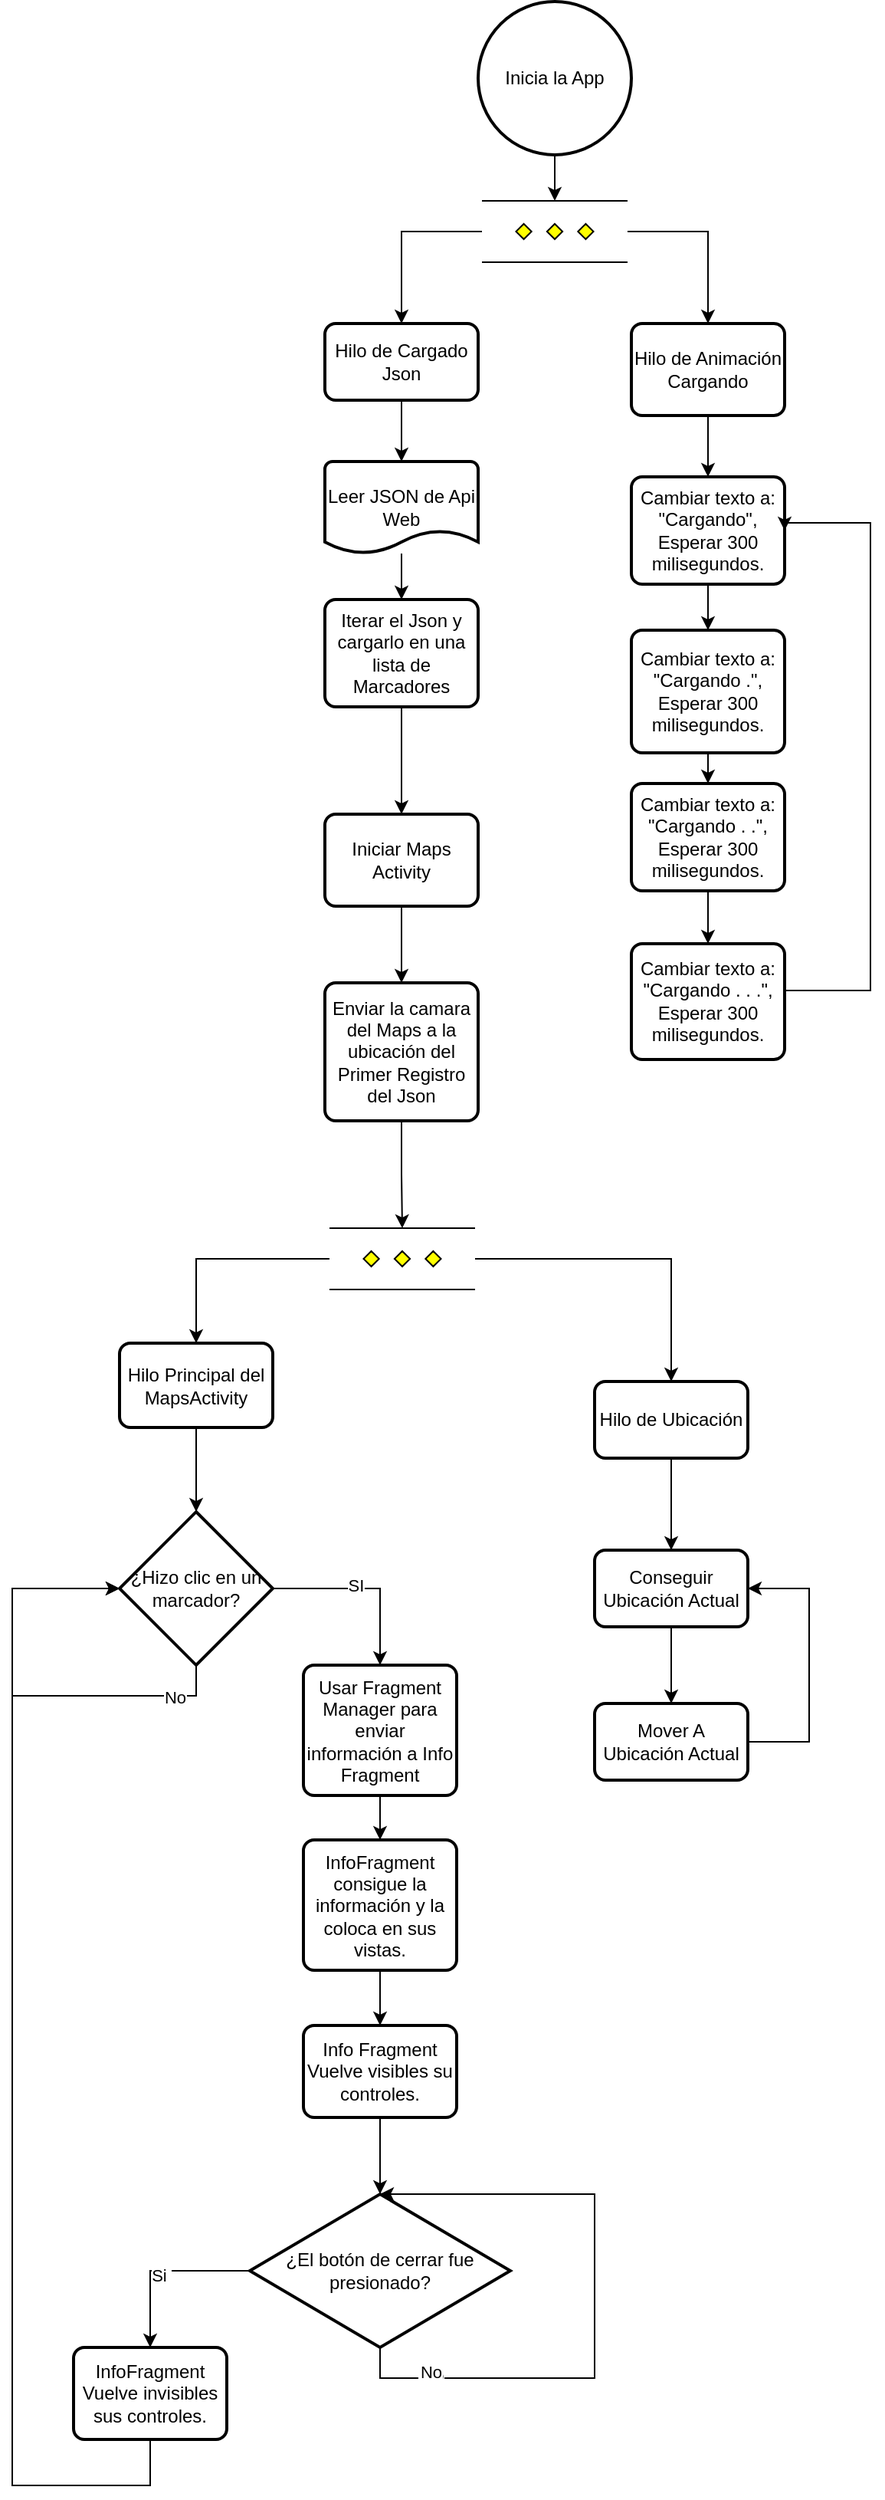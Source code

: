 <mxfile version="14.7.0" type="device"><diagram id="f9Jk0qmgf-imWe26JOhw" name="Page-1"><mxGraphModel dx="1387" dy="1945" grid="1" gridSize="10" guides="1" tooltips="1" connect="1" arrows="1" fold="1" page="1" pageScale="1" pageWidth="827" pageHeight="1169" math="0" shadow="0"><root><mxCell id="0"/><mxCell id="1" parent="0"/><mxCell id="u9-R5kqkQo2qNiH23HF--24" style="edgeStyle=orthogonalEdgeStyle;rounded=0;orthogonalLoop=1;jettySize=auto;html=1;entryX=0.5;entryY=0;entryDx=0;entryDy=0;entryPerimeter=0;" edge="1" parent="1" source="u9-R5kqkQo2qNiH23HF--1" target="u9-R5kqkQo2qNiH23HF--23"><mxGeometry relative="1" as="geometry"/></mxCell><mxCell id="u9-R5kqkQo2qNiH23HF--1" value="Inicia la App" style="strokeWidth=2;html=1;shape=mxgraph.flowchart.start_2;whiteSpace=wrap;" vertex="1" parent="1"><mxGeometry x="364" y="-30" width="100" height="100" as="geometry"/></mxCell><mxCell id="u9-R5kqkQo2qNiH23HF--7" style="edgeStyle=orthogonalEdgeStyle;rounded=0;orthogonalLoop=1;jettySize=auto;html=1;" edge="1" parent="1" source="u9-R5kqkQo2qNiH23HF--2" target="u9-R5kqkQo2qNiH23HF--6"><mxGeometry relative="1" as="geometry"/></mxCell><mxCell id="u9-R5kqkQo2qNiH23HF--2" value="Hilo de Cargado&lt;br&gt;Json" style="rounded=1;whiteSpace=wrap;html=1;absoluteArcSize=1;arcSize=14;strokeWidth=2;" vertex="1" parent="1"><mxGeometry x="264" y="180" width="100" height="50" as="geometry"/></mxCell><mxCell id="u9-R5kqkQo2qNiH23HF--12" style="edgeStyle=orthogonalEdgeStyle;rounded=0;orthogonalLoop=1;jettySize=auto;html=1;entryX=0.5;entryY=0;entryDx=0;entryDy=0;" edge="1" parent="1" source="u9-R5kqkQo2qNiH23HF--3" target="u9-R5kqkQo2qNiH23HF--10"><mxGeometry relative="1" as="geometry"/></mxCell><mxCell id="u9-R5kqkQo2qNiH23HF--3" value="Hilo de Animación Cargando" style="rounded=1;whiteSpace=wrap;html=1;absoluteArcSize=1;arcSize=14;strokeWidth=2;" vertex="1" parent="1"><mxGeometry x="464" y="180" width="100" height="60" as="geometry"/></mxCell><mxCell id="u9-R5kqkQo2qNiH23HF--9" style="edgeStyle=orthogonalEdgeStyle;rounded=0;orthogonalLoop=1;jettySize=auto;html=1;entryX=0.5;entryY=0;entryDx=0;entryDy=0;" edge="1" parent="1" source="u9-R5kqkQo2qNiH23HF--6" target="u9-R5kqkQo2qNiH23HF--8"><mxGeometry relative="1" as="geometry"/></mxCell><mxCell id="u9-R5kqkQo2qNiH23HF--6" value="Leer JSON de Api Web" style="strokeWidth=2;html=1;shape=mxgraph.flowchart.document2;whiteSpace=wrap;size=0.25;" vertex="1" parent="1"><mxGeometry x="264" y="270" width="100" height="60" as="geometry"/></mxCell><mxCell id="u9-R5kqkQo2qNiH23HF--28" style="edgeStyle=orthogonalEdgeStyle;rounded=0;orthogonalLoop=1;jettySize=auto;html=1;entryX=0.5;entryY=0;entryDx=0;entryDy=0;" edge="1" parent="1" source="u9-R5kqkQo2qNiH23HF--8" target="u9-R5kqkQo2qNiH23HF--27"><mxGeometry relative="1" as="geometry"/></mxCell><mxCell id="u9-R5kqkQo2qNiH23HF--8" value="Iterar el Json y cargarlo en una lista de Marcadores" style="rounded=1;whiteSpace=wrap;html=1;absoluteArcSize=1;arcSize=14;strokeWidth=2;" vertex="1" parent="1"><mxGeometry x="264" y="360" width="100" height="70" as="geometry"/></mxCell><mxCell id="u9-R5kqkQo2qNiH23HF--14" style="edgeStyle=orthogonalEdgeStyle;rounded=0;orthogonalLoop=1;jettySize=auto;html=1;" edge="1" parent="1" source="u9-R5kqkQo2qNiH23HF--10" target="u9-R5kqkQo2qNiH23HF--13"><mxGeometry relative="1" as="geometry"/></mxCell><mxCell id="u9-R5kqkQo2qNiH23HF--10" value="Cambiar texto a:&lt;br&gt;&quot;Cargando&quot;, Esperar 300 milisegundos." style="rounded=1;whiteSpace=wrap;html=1;absoluteArcSize=1;arcSize=14;strokeWidth=2;" vertex="1" parent="1"><mxGeometry x="464" y="280" width="100" height="70" as="geometry"/></mxCell><mxCell id="u9-R5kqkQo2qNiH23HF--16" style="edgeStyle=orthogonalEdgeStyle;rounded=0;orthogonalLoop=1;jettySize=auto;html=1;" edge="1" parent="1" source="u9-R5kqkQo2qNiH23HF--13" target="u9-R5kqkQo2qNiH23HF--15"><mxGeometry relative="1" as="geometry"/></mxCell><mxCell id="u9-R5kqkQo2qNiH23HF--13" value="Cambiar texto a:&lt;br&gt;&quot;Cargando .&quot;, Esperar 300 milisegundos." style="rounded=1;whiteSpace=wrap;html=1;absoluteArcSize=1;arcSize=14;strokeWidth=2;" vertex="1" parent="1"><mxGeometry x="464" y="380" width="100" height="80" as="geometry"/></mxCell><mxCell id="u9-R5kqkQo2qNiH23HF--18" style="edgeStyle=orthogonalEdgeStyle;rounded=0;orthogonalLoop=1;jettySize=auto;html=1;" edge="1" parent="1" source="u9-R5kqkQo2qNiH23HF--15" target="u9-R5kqkQo2qNiH23HF--17"><mxGeometry relative="1" as="geometry"/></mxCell><mxCell id="u9-R5kqkQo2qNiH23HF--15" value="Cambiar texto a:&lt;br&gt;&quot;Cargando . .&quot;, Esperar 300 milisegundos." style="rounded=1;whiteSpace=wrap;html=1;absoluteArcSize=1;arcSize=14;strokeWidth=2;" vertex="1" parent="1"><mxGeometry x="464" y="480" width="100" height="70" as="geometry"/></mxCell><mxCell id="u9-R5kqkQo2qNiH23HF--22" style="edgeStyle=orthogonalEdgeStyle;rounded=0;orthogonalLoop=1;jettySize=auto;html=1;entryX=1;entryY=0.5;entryDx=0;entryDy=0;" edge="1" parent="1" source="u9-R5kqkQo2qNiH23HF--17" target="u9-R5kqkQo2qNiH23HF--10"><mxGeometry relative="1" as="geometry"><Array as="points"><mxPoint x="620" y="615"/><mxPoint x="620" y="310"/></Array></mxGeometry></mxCell><mxCell id="u9-R5kqkQo2qNiH23HF--17" value="Cambiar texto a:&lt;br&gt;&quot;Cargando . . .&quot;, Esperar 300 milisegundos." style="rounded=1;whiteSpace=wrap;html=1;absoluteArcSize=1;arcSize=14;strokeWidth=2;" vertex="1" parent="1"><mxGeometry x="464" y="584.5" width="100" height="75.5" as="geometry"/></mxCell><mxCell id="u9-R5kqkQo2qNiH23HF--25" style="edgeStyle=orthogonalEdgeStyle;rounded=0;orthogonalLoop=1;jettySize=auto;html=1;entryX=0.5;entryY=0;entryDx=0;entryDy=0;" edge="1" parent="1" source="u9-R5kqkQo2qNiH23HF--23" target="u9-R5kqkQo2qNiH23HF--2"><mxGeometry relative="1" as="geometry"/></mxCell><mxCell id="u9-R5kqkQo2qNiH23HF--26" style="edgeStyle=orthogonalEdgeStyle;rounded=0;orthogonalLoop=1;jettySize=auto;html=1;" edge="1" parent="1" source="u9-R5kqkQo2qNiH23HF--23" target="u9-R5kqkQo2qNiH23HF--3"><mxGeometry relative="1" as="geometry"/></mxCell><mxCell id="u9-R5kqkQo2qNiH23HF--23" value="" style="verticalLabelPosition=bottom;verticalAlign=top;html=1;shape=mxgraph.flowchart.parallel_mode;pointerEvents=1" vertex="1" parent="1"><mxGeometry x="366.5" y="100" width="95" height="40" as="geometry"/></mxCell><mxCell id="u9-R5kqkQo2qNiH23HF--30" style="edgeStyle=orthogonalEdgeStyle;rounded=0;orthogonalLoop=1;jettySize=auto;html=1;" edge="1" parent="1" source="u9-R5kqkQo2qNiH23HF--27" target="u9-R5kqkQo2qNiH23HF--29"><mxGeometry relative="1" as="geometry"/></mxCell><mxCell id="u9-R5kqkQo2qNiH23HF--27" value="Iniciar Maps Activity" style="rounded=1;whiteSpace=wrap;html=1;absoluteArcSize=1;arcSize=14;strokeWidth=2;" vertex="1" parent="1"><mxGeometry x="264" y="500" width="100" height="60" as="geometry"/></mxCell><mxCell id="u9-R5kqkQo2qNiH23HF--32" style="edgeStyle=orthogonalEdgeStyle;rounded=0;orthogonalLoop=1;jettySize=auto;html=1;entryX=0.5;entryY=0;entryDx=0;entryDy=0;entryPerimeter=0;" edge="1" parent="1" source="u9-R5kqkQo2qNiH23HF--29" target="u9-R5kqkQo2qNiH23HF--31"><mxGeometry relative="1" as="geometry"/></mxCell><mxCell id="u9-R5kqkQo2qNiH23HF--29" value="Enviar la camara del Maps a la ubicación del Primer Registro del Json" style="rounded=1;whiteSpace=wrap;html=1;absoluteArcSize=1;arcSize=14;strokeWidth=2;" vertex="1" parent="1"><mxGeometry x="264" y="610" width="100" height="90" as="geometry"/></mxCell><mxCell id="u9-R5kqkQo2qNiH23HF--34" style="edgeStyle=orthogonalEdgeStyle;rounded=0;orthogonalLoop=1;jettySize=auto;html=1;" edge="1" parent="1" source="u9-R5kqkQo2qNiH23HF--31" target="u9-R5kqkQo2qNiH23HF--33"><mxGeometry relative="1" as="geometry"><Array as="points"><mxPoint x="490" y="790"/><mxPoint x="490" y="895"/></Array></mxGeometry></mxCell><mxCell id="u9-R5kqkQo2qNiH23HF--42" style="edgeStyle=orthogonalEdgeStyle;rounded=0;orthogonalLoop=1;jettySize=auto;html=1;entryX=0.5;entryY=0;entryDx=0;entryDy=0;" edge="1" parent="1" source="u9-R5kqkQo2qNiH23HF--31" target="u9-R5kqkQo2qNiH23HF--41"><mxGeometry relative="1" as="geometry"/></mxCell><mxCell id="u9-R5kqkQo2qNiH23HF--31" value="" style="verticalLabelPosition=bottom;verticalAlign=top;html=1;shape=mxgraph.flowchart.parallel_mode;pointerEvents=1" vertex="1" parent="1"><mxGeometry x="267" y="770" width="95" height="40" as="geometry"/></mxCell><mxCell id="u9-R5kqkQo2qNiH23HF--37" style="edgeStyle=orthogonalEdgeStyle;rounded=0;orthogonalLoop=1;jettySize=auto;html=1;entryX=0.5;entryY=0;entryDx=0;entryDy=0;" edge="1" parent="1" source="u9-R5kqkQo2qNiH23HF--33" target="u9-R5kqkQo2qNiH23HF--36"><mxGeometry relative="1" as="geometry"/></mxCell><mxCell id="u9-R5kqkQo2qNiH23HF--33" value="Hilo de Ubicación" style="rounded=1;whiteSpace=wrap;html=1;absoluteArcSize=1;arcSize=14;strokeWidth=2;" vertex="1" parent="1"><mxGeometry x="440" y="870" width="100" height="50" as="geometry"/></mxCell><mxCell id="u9-R5kqkQo2qNiH23HF--39" style="edgeStyle=orthogonalEdgeStyle;rounded=0;orthogonalLoop=1;jettySize=auto;html=1;" edge="1" parent="1" source="u9-R5kqkQo2qNiH23HF--36" target="u9-R5kqkQo2qNiH23HF--38"><mxGeometry relative="1" as="geometry"/></mxCell><mxCell id="u9-R5kqkQo2qNiH23HF--36" value="Conseguir Ubicación Actual" style="rounded=1;whiteSpace=wrap;html=1;absoluteArcSize=1;arcSize=14;strokeWidth=2;" vertex="1" parent="1"><mxGeometry x="440" y="980" width="100" height="50" as="geometry"/></mxCell><mxCell id="u9-R5kqkQo2qNiH23HF--40" style="edgeStyle=orthogonalEdgeStyle;rounded=0;orthogonalLoop=1;jettySize=auto;html=1;entryX=1;entryY=0.5;entryDx=0;entryDy=0;" edge="1" parent="1" source="u9-R5kqkQo2qNiH23HF--38" target="u9-R5kqkQo2qNiH23HF--36"><mxGeometry relative="1" as="geometry"><Array as="points"><mxPoint x="580" y="1105"/><mxPoint x="580" y="1005"/></Array></mxGeometry></mxCell><mxCell id="u9-R5kqkQo2qNiH23HF--38" value="Mover A Ubicación Actual" style="rounded=1;whiteSpace=wrap;html=1;absoluteArcSize=1;arcSize=14;strokeWidth=2;" vertex="1" parent="1"><mxGeometry x="440" y="1080" width="100" height="50" as="geometry"/></mxCell><mxCell id="u9-R5kqkQo2qNiH23HF--47" style="edgeStyle=orthogonalEdgeStyle;rounded=0;orthogonalLoop=1;jettySize=auto;html=1;entryX=0.5;entryY=0;entryDx=0;entryDy=0;entryPerimeter=0;" edge="1" parent="1" source="u9-R5kqkQo2qNiH23HF--41" target="u9-R5kqkQo2qNiH23HF--43"><mxGeometry relative="1" as="geometry"/></mxCell><mxCell id="u9-R5kqkQo2qNiH23HF--41" value="Hilo Principal del&lt;br&gt;MapsActivity" style="rounded=1;whiteSpace=wrap;html=1;absoluteArcSize=1;arcSize=14;strokeWidth=2;" vertex="1" parent="1"><mxGeometry x="130" y="845" width="100" height="55" as="geometry"/></mxCell><mxCell id="u9-R5kqkQo2qNiH23HF--45" style="edgeStyle=orthogonalEdgeStyle;rounded=0;orthogonalLoop=1;jettySize=auto;html=1;entryX=0.5;entryY=0;entryDx=0;entryDy=0;" edge="1" parent="1" source="u9-R5kqkQo2qNiH23HF--43" target="u9-R5kqkQo2qNiH23HF--44"><mxGeometry relative="1" as="geometry"/></mxCell><mxCell id="u9-R5kqkQo2qNiH23HF--46" value="SI" style="edgeLabel;html=1;align=center;verticalAlign=middle;resizable=0;points=[];" vertex="1" connectable="0" parent="u9-R5kqkQo2qNiH23HF--45"><mxGeometry x="-0.1" y="2" relative="1" as="geometry"><mxPoint as="offset"/></mxGeometry></mxCell><mxCell id="u9-R5kqkQo2qNiH23HF--43" value="¿Hizo clic en un marcador?" style="strokeWidth=2;html=1;shape=mxgraph.flowchart.decision;whiteSpace=wrap;" vertex="1" parent="1"><mxGeometry x="130" y="955" width="100" height="100" as="geometry"/></mxCell><mxCell id="u9-R5kqkQo2qNiH23HF--53" style="edgeStyle=orthogonalEdgeStyle;rounded=0;orthogonalLoop=1;jettySize=auto;html=1;" edge="1" parent="1" source="u9-R5kqkQo2qNiH23HF--44" target="u9-R5kqkQo2qNiH23HF--52"><mxGeometry relative="1" as="geometry"/></mxCell><mxCell id="u9-R5kqkQo2qNiH23HF--44" value="Usar Fragment Manager para enviar información a Info Fragment" style="rounded=1;whiteSpace=wrap;html=1;absoluteArcSize=1;arcSize=14;strokeWidth=2;" vertex="1" parent="1"><mxGeometry x="250" y="1055" width="100" height="85" as="geometry"/></mxCell><mxCell id="u9-R5kqkQo2qNiH23HF--49" style="edgeStyle=orthogonalEdgeStyle;rounded=0;orthogonalLoop=1;jettySize=auto;html=1;entryX=0;entryY=0.5;entryDx=0;entryDy=0;entryPerimeter=0;" edge="1" parent="1" source="u9-R5kqkQo2qNiH23HF--43" target="u9-R5kqkQo2qNiH23HF--43"><mxGeometry relative="1" as="geometry"><Array as="points"><mxPoint x="180" y="1075"/><mxPoint x="60" y="1075"/><mxPoint x="60" y="1005"/></Array></mxGeometry></mxCell><mxCell id="u9-R5kqkQo2qNiH23HF--50" value="No" style="edgeLabel;html=1;align=center;verticalAlign=middle;resizable=0;points=[];" vertex="1" connectable="0" parent="u9-R5kqkQo2qNiH23HF--49"><mxGeometry x="-0.756" y="1" relative="1" as="geometry"><mxPoint as="offset"/></mxGeometry></mxCell><mxCell id="u9-R5kqkQo2qNiH23HF--55" style="edgeStyle=orthogonalEdgeStyle;rounded=0;orthogonalLoop=1;jettySize=auto;html=1;" edge="1" parent="1" source="u9-R5kqkQo2qNiH23HF--52" target="u9-R5kqkQo2qNiH23HF--54"><mxGeometry relative="1" as="geometry"/></mxCell><mxCell id="u9-R5kqkQo2qNiH23HF--52" value="InfoFragment consigue la información y la coloca en sus vistas." style="rounded=1;whiteSpace=wrap;html=1;absoluteArcSize=1;arcSize=14;strokeWidth=2;" vertex="1" parent="1"><mxGeometry x="250" y="1169" width="100" height="85" as="geometry"/></mxCell><mxCell id="u9-R5kqkQo2qNiH23HF--57" style="edgeStyle=orthogonalEdgeStyle;rounded=0;orthogonalLoop=1;jettySize=auto;html=1;entryX=0.5;entryY=0;entryDx=0;entryDy=0;entryPerimeter=0;" edge="1" parent="1" source="u9-R5kqkQo2qNiH23HF--54" target="u9-R5kqkQo2qNiH23HF--56"><mxGeometry relative="1" as="geometry"/></mxCell><mxCell id="u9-R5kqkQo2qNiH23HF--54" value="Info Fragment Vuelve visibles su controles." style="rounded=1;whiteSpace=wrap;html=1;absoluteArcSize=1;arcSize=14;strokeWidth=2;" vertex="1" parent="1"><mxGeometry x="250" y="1290" width="100" height="60" as="geometry"/></mxCell><mxCell id="u9-R5kqkQo2qNiH23HF--59" style="edgeStyle=orthogonalEdgeStyle;rounded=0;orthogonalLoop=1;jettySize=auto;html=1;entryX=0.5;entryY=0;entryDx=0;entryDy=0;" edge="1" parent="1" source="u9-R5kqkQo2qNiH23HF--56" target="u9-R5kqkQo2qNiH23HF--58"><mxGeometry relative="1" as="geometry"/></mxCell><mxCell id="u9-R5kqkQo2qNiH23HF--60" value="Si&amp;nbsp;" style="edgeLabel;html=1;align=center;verticalAlign=middle;resizable=0;points=[];" vertex="1" connectable="0" parent="u9-R5kqkQo2qNiH23HF--59"><mxGeometry x="0.009" y="3" relative="1" as="geometry"><mxPoint as="offset"/></mxGeometry></mxCell><mxCell id="u9-R5kqkQo2qNiH23HF--56" value="¿El botón de cerrar fue presionado?" style="strokeWidth=2;html=1;shape=mxgraph.flowchart.decision;whiteSpace=wrap;" vertex="1" parent="1"><mxGeometry x="215" y="1400" width="170" height="100" as="geometry"/></mxCell><mxCell id="u9-R5kqkQo2qNiH23HF--61" style="edgeStyle=orthogonalEdgeStyle;rounded=0;orthogonalLoop=1;jettySize=auto;html=1;entryX=0;entryY=0.5;entryDx=0;entryDy=0;entryPerimeter=0;" edge="1" parent="1" source="u9-R5kqkQo2qNiH23HF--58" target="u9-R5kqkQo2qNiH23HF--43"><mxGeometry relative="1" as="geometry"><Array as="points"><mxPoint x="150" y="1590"/><mxPoint x="60" y="1590"/><mxPoint x="60" y="1005"/></Array></mxGeometry></mxCell><mxCell id="u9-R5kqkQo2qNiH23HF--58" value="InfoFragment Vuelve invisibles sus controles." style="rounded=1;whiteSpace=wrap;html=1;absoluteArcSize=1;arcSize=14;strokeWidth=2;" vertex="1" parent="1"><mxGeometry x="100" y="1500" width="100" height="60" as="geometry"/></mxCell><mxCell id="u9-R5kqkQo2qNiH23HF--63" style="edgeStyle=orthogonalEdgeStyle;rounded=0;orthogonalLoop=1;jettySize=auto;html=1;entryX=0.5;entryY=0;entryDx=0;entryDy=0;entryPerimeter=0;" edge="1" parent="1" source="u9-R5kqkQo2qNiH23HF--56" target="u9-R5kqkQo2qNiH23HF--56"><mxGeometry relative="1" as="geometry"><Array as="points"><mxPoint x="300" y="1520"/><mxPoint x="440" y="1520"/><mxPoint x="440" y="1400"/></Array></mxGeometry></mxCell><mxCell id="u9-R5kqkQo2qNiH23HF--64" value="NO" style="edgeLabel;html=1;align=center;verticalAlign=middle;resizable=0;points=[];" vertex="1" connectable="0" parent="u9-R5kqkQo2qNiH23HF--63"><mxGeometry x="-0.748" y="1" relative="1" as="geometry"><mxPoint as="offset"/></mxGeometry></mxCell><mxCell id="u9-R5kqkQo2qNiH23HF--65" value="No" style="edgeLabel;html=1;align=center;verticalAlign=middle;resizable=0;points=[];" vertex="1" connectable="0" parent="u9-R5kqkQo2qNiH23HF--63"><mxGeometry x="-0.748" y="4" relative="1" as="geometry"><mxPoint as="offset"/></mxGeometry></mxCell></root></mxGraphModel></diagram></mxfile>